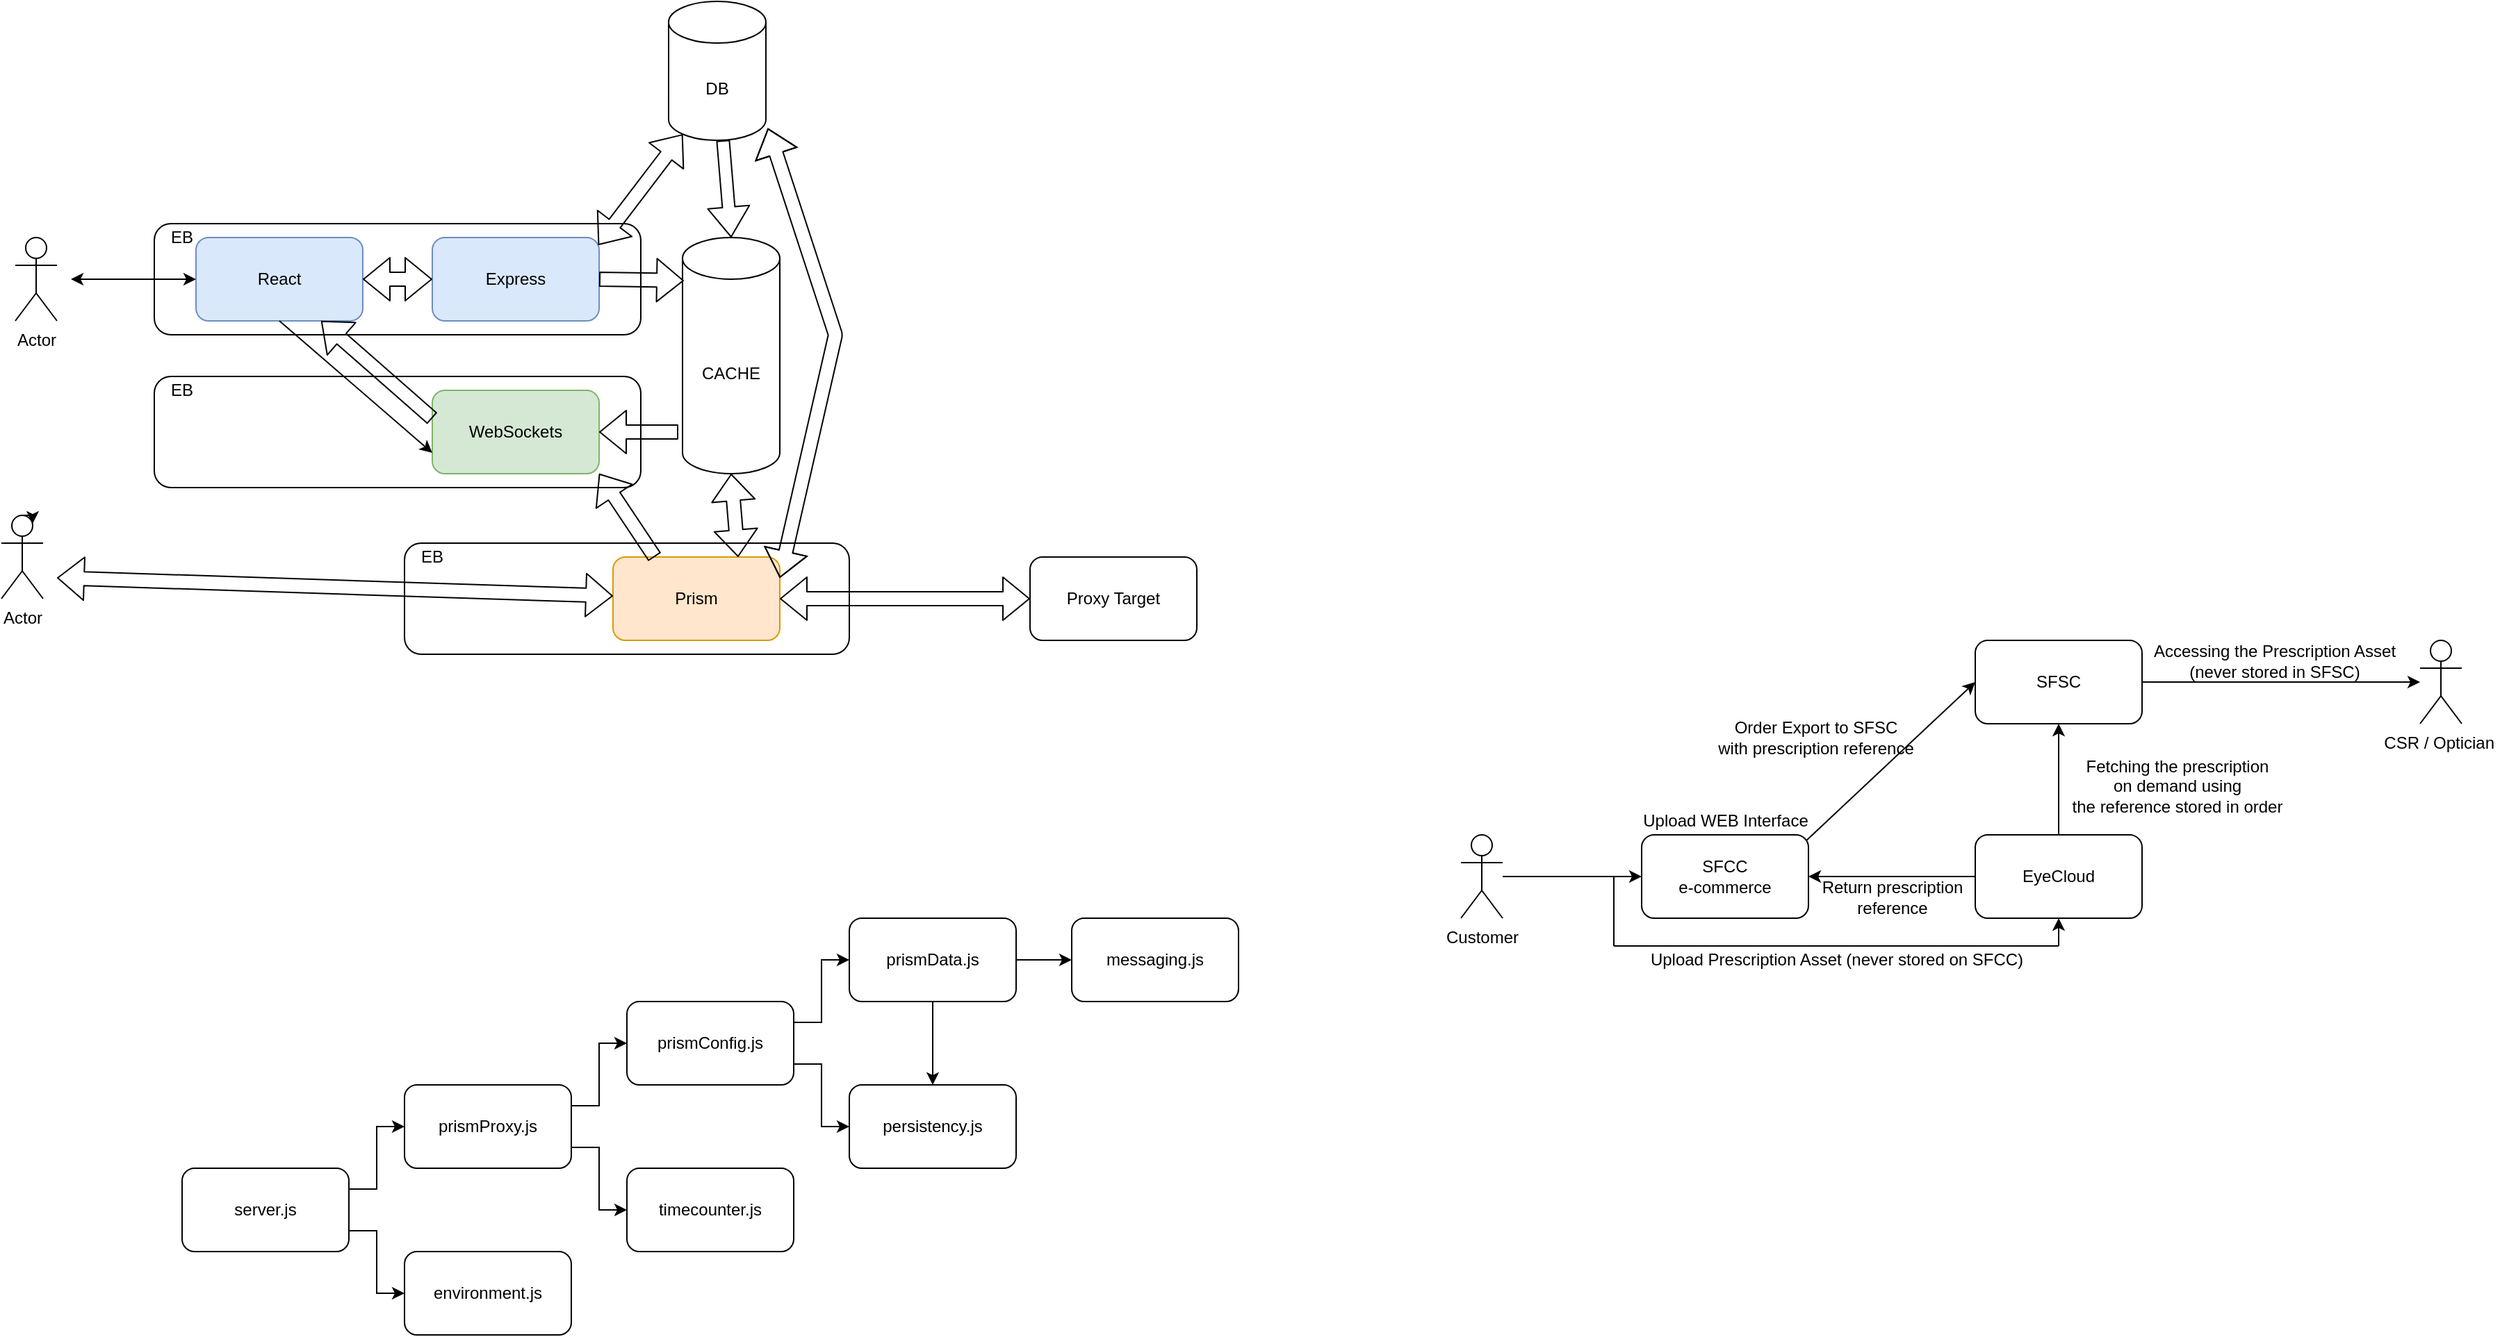 <mxfile version="14.5.7" type="github">
  <diagram id="Q2eZcNRkKLry9RMaQLhZ" name="Page-1">
    <mxGraphModel dx="1154" dy="650" grid="1" gridSize="10" guides="1" tooltips="1" connect="1" arrows="1" fold="1" page="1" pageScale="1" pageWidth="827" pageHeight="1169" math="0" shadow="0">
      <root>
        <mxCell id="0" />
        <mxCell id="1" parent="0" />
        <mxCell id="0AM4wDeRxdM978Ngs4EQ-4" value="" style="rounded=1;whiteSpace=wrap;html=1;" parent="1" vertex="1">
          <mxGeometry x="320" y="510" width="320" height="80" as="geometry" />
        </mxCell>
        <mxCell id="0AM4wDeRxdM978Ngs4EQ-2" value="" style="rounded=1;whiteSpace=wrap;html=1;" parent="1" vertex="1">
          <mxGeometry x="140" y="390" width="350" height="80" as="geometry" />
        </mxCell>
        <mxCell id="0AM4wDeRxdM978Ngs4EQ-1" value="" style="rounded=1;whiteSpace=wrap;html=1;" parent="1" vertex="1">
          <mxGeometry x="140" y="280" width="350" height="80" as="geometry" />
        </mxCell>
        <mxCell id="h4WMCi7bXdfEGJi_ktZv-2" value="Express" style="rounded=1;whiteSpace=wrap;html=1;fillColor=#dae8fc;strokeColor=#6c8ebf;" parent="1" vertex="1">
          <mxGeometry x="340" y="290" width="120" height="60" as="geometry" />
        </mxCell>
        <mxCell id="h4WMCi7bXdfEGJi_ktZv-3" value="React" style="rounded=1;whiteSpace=wrap;html=1;fillColor=#dae8fc;strokeColor=#6c8ebf;" parent="1" vertex="1">
          <mxGeometry x="170" y="290" width="120" height="60" as="geometry" />
        </mxCell>
        <mxCell id="h4WMCi7bXdfEGJi_ktZv-4" value="Actor" style="shape=umlActor;verticalLabelPosition=bottom;verticalAlign=top;html=1;outlineConnect=0;" parent="1" vertex="1">
          <mxGeometry x="40" y="290" width="30" height="60" as="geometry" />
        </mxCell>
        <mxCell id="h4WMCi7bXdfEGJi_ktZv-10" value="DB" style="shape=cylinder3;whiteSpace=wrap;html=1;boundedLbl=1;backgroundOutline=1;size=15;" parent="1" vertex="1">
          <mxGeometry x="510" y="120" width="70" height="100" as="geometry" />
        </mxCell>
        <mxCell id="h4WMCi7bXdfEGJi_ktZv-12" value="CACHE" style="shape=cylinder3;whiteSpace=wrap;html=1;boundedLbl=1;backgroundOutline=1;size=15;" parent="1" vertex="1">
          <mxGeometry x="520" y="290" width="70" height="170" as="geometry" />
        </mxCell>
        <mxCell id="h4WMCi7bXdfEGJi_ktZv-14" value="" style="shape=flexArrow;endArrow=classic;startArrow=classic;html=1;entryX=0.145;entryY=1;entryDx=0;entryDy=-4.35;entryPerimeter=0;exitX=0.995;exitY=0.09;exitDx=0;exitDy=0;exitPerimeter=0;" parent="1" source="h4WMCi7bXdfEGJi_ktZv-2" target="h4WMCi7bXdfEGJi_ktZv-10" edge="1">
          <mxGeometry width="50" height="50" relative="1" as="geometry">
            <mxPoint x="460" y="230" as="sourcePoint" />
            <mxPoint x="510" y="180" as="targetPoint" />
          </mxGeometry>
        </mxCell>
        <mxCell id="h4WMCi7bXdfEGJi_ktZv-15" value="Prism" style="rounded=1;whiteSpace=wrap;html=1;fillColor=#ffe6cc;strokeColor=#d79b00;" parent="1" vertex="1">
          <mxGeometry x="470" y="520" width="120" height="60" as="geometry" />
        </mxCell>
        <mxCell id="h4WMCi7bXdfEGJi_ktZv-17" value="Actor" style="shape=umlActor;verticalLabelPosition=bottom;verticalAlign=top;html=1;outlineConnect=0;" parent="1" vertex="1">
          <mxGeometry x="30" y="490" width="30" height="60" as="geometry" />
        </mxCell>
        <mxCell id="h4WMCi7bXdfEGJi_ktZv-19" value="" style="shape=flexArrow;endArrow=classic;html=1;width=9;endSize=6.8;entryX=0.5;entryY=0;entryDx=0;entryDy=0;entryPerimeter=0;" parent="1" source="h4WMCi7bXdfEGJi_ktZv-10" target="h4WMCi7bXdfEGJi_ktZv-12" edge="1">
          <mxGeometry width="50" height="50" relative="1" as="geometry">
            <mxPoint x="390" y="430" as="sourcePoint" />
            <mxPoint x="440" y="380" as="targetPoint" />
          </mxGeometry>
        </mxCell>
        <mxCell id="h4WMCi7bXdfEGJi_ktZv-21" value="" style="endArrow=classic;startArrow=classic;html=1;entryX=0;entryY=0.5;entryDx=0;entryDy=0;" parent="1" target="h4WMCi7bXdfEGJi_ktZv-3" edge="1">
          <mxGeometry width="50" height="50" relative="1" as="geometry">
            <mxPoint x="80" y="320" as="sourcePoint" />
            <mxPoint x="150" y="300" as="targetPoint" />
          </mxGeometry>
        </mxCell>
        <mxCell id="h4WMCi7bXdfEGJi_ktZv-22" value="" style="shape=flexArrow;endArrow=classic;startArrow=classic;html=1;entryX=0;entryY=0.5;entryDx=0;entryDy=0;exitX=1;exitY=0.5;exitDx=0;exitDy=0;" parent="1" source="h4WMCi7bXdfEGJi_ktZv-3" target="h4WMCi7bXdfEGJi_ktZv-2" edge="1">
          <mxGeometry width="50" height="50" relative="1" as="geometry">
            <mxPoint x="300" y="410" as="sourcePoint" />
            <mxPoint x="350" y="360" as="targetPoint" />
          </mxGeometry>
        </mxCell>
        <mxCell id="h4WMCi7bXdfEGJi_ktZv-24" value="" style="shape=flexArrow;endArrow=classic;startArrow=classic;html=1;exitX=1;exitY=0.5;exitDx=0;exitDy=0;entryX=0;entryY=0.5;entryDx=0;entryDy=0;" parent="1" source="h4WMCi7bXdfEGJi_ktZv-15" target="h4WMCi7bXdfEGJi_ktZv-25" edge="1">
          <mxGeometry width="50" height="50" relative="1" as="geometry">
            <mxPoint x="540" y="545" as="sourcePoint" />
            <mxPoint x="770" y="535" as="targetPoint" />
          </mxGeometry>
        </mxCell>
        <mxCell id="h4WMCi7bXdfEGJi_ktZv-25" value="Proxy Target" style="rounded=1;whiteSpace=wrap;html=1;" parent="1" vertex="1">
          <mxGeometry x="770" y="520" width="120" height="60" as="geometry" />
        </mxCell>
        <mxCell id="h4WMCi7bXdfEGJi_ktZv-11" value="" style="shape=flexArrow;endArrow=classic;startArrow=classic;html=1;exitX=0.75;exitY=0;exitDx=0;exitDy=0;entryX=0.5;entryY=1;entryDx=0;entryDy=0;entryPerimeter=0;" parent="1" source="h4WMCi7bXdfEGJi_ktZv-15" target="h4WMCi7bXdfEGJi_ktZv-12" edge="1">
          <mxGeometry width="50" height="50" relative="1" as="geometry">
            <mxPoint x="590" y="384" as="sourcePoint" />
            <mxPoint x="490" y="415" as="targetPoint" />
          </mxGeometry>
        </mxCell>
        <mxCell id="h4WMCi7bXdfEGJi_ktZv-26" value="WebSockets" style="rounded=1;whiteSpace=wrap;html=1;fillColor=#d5e8d4;strokeColor=#82b366;" parent="1" vertex="1">
          <mxGeometry x="340" y="400" width="120" height="60" as="geometry" />
        </mxCell>
        <mxCell id="h4WMCi7bXdfEGJi_ktZv-28" value="" style="shape=flexArrow;endArrow=classic;html=1;entryX=0.75;entryY=1;entryDx=0;entryDy=0;exitX=0;exitY=0.337;exitDx=0;exitDy=0;exitPerimeter=0;" parent="1" source="h4WMCi7bXdfEGJi_ktZv-26" target="h4WMCi7bXdfEGJi_ktZv-3" edge="1">
          <mxGeometry width="50" height="50" relative="1" as="geometry">
            <mxPoint x="380" y="400" as="sourcePoint" />
            <mxPoint x="430" y="350" as="targetPoint" />
          </mxGeometry>
        </mxCell>
        <mxCell id="h4WMCi7bXdfEGJi_ktZv-29" value="" style="endArrow=classic;html=1;entryX=0;entryY=0.75;entryDx=0;entryDy=0;exitX=0.5;exitY=1;exitDx=0;exitDy=0;" parent="1" source="h4WMCi7bXdfEGJi_ktZv-3" target="h4WMCi7bXdfEGJi_ktZv-26" edge="1">
          <mxGeometry width="50" height="50" relative="1" as="geometry">
            <mxPoint x="390" y="430" as="sourcePoint" />
            <mxPoint x="440" y="380" as="targetPoint" />
          </mxGeometry>
        </mxCell>
        <mxCell id="h4WMCi7bXdfEGJi_ktZv-30" value="" style="shape=flexArrow;endArrow=classic;html=1;entryX=1;entryY=1;entryDx=0;entryDy=0;exitX=0.25;exitY=0;exitDx=0;exitDy=0;" parent="1" source="h4WMCi7bXdfEGJi_ktZv-15" target="h4WMCi7bXdfEGJi_ktZv-26" edge="1">
          <mxGeometry width="50" height="50" relative="1" as="geometry">
            <mxPoint x="390" y="430" as="sourcePoint" />
            <mxPoint x="440" y="380" as="targetPoint" />
          </mxGeometry>
        </mxCell>
        <mxCell id="h4WMCi7bXdfEGJi_ktZv-32" value="" style="shape=flexArrow;endArrow=classic;html=1;entryX=1;entryY=0.5;entryDx=0;entryDy=0;" parent="1" target="h4WMCi7bXdfEGJi_ktZv-26" edge="1">
          <mxGeometry width="50" height="50" relative="1" as="geometry">
            <mxPoint x="517" y="430" as="sourcePoint" />
            <mxPoint x="440" y="380" as="targetPoint" />
          </mxGeometry>
        </mxCell>
        <mxCell id="h4WMCi7bXdfEGJi_ktZv-33" value="" style="shape=flexArrow;endArrow=classic;html=1;exitX=1;exitY=0.5;exitDx=0;exitDy=0;" parent="1" source="h4WMCi7bXdfEGJi_ktZv-2" edge="1">
          <mxGeometry width="50" height="50" relative="1" as="geometry">
            <mxPoint x="390" y="430" as="sourcePoint" />
            <mxPoint x="521" y="321" as="targetPoint" />
          </mxGeometry>
        </mxCell>
        <mxCell id="h4WMCi7bXdfEGJi_ktZv-34" value="" style="shape=flexArrow;endArrow=classic;startArrow=classic;html=1;entryX=1.02;entryY=0.913;entryDx=0;entryDy=0;entryPerimeter=0;exitX=1;exitY=0.25;exitDx=0;exitDy=0;" parent="1" source="h4WMCi7bXdfEGJi_ktZv-15" target="h4WMCi7bXdfEGJi_ktZv-10" edge="1">
          <mxGeometry width="50" height="50" relative="1" as="geometry">
            <mxPoint x="495" y="520" as="sourcePoint" />
            <mxPoint x="560" y="200" as="targetPoint" />
            <Array as="points">
              <mxPoint x="630" y="360" />
            </Array>
          </mxGeometry>
        </mxCell>
        <mxCell id="0AM4wDeRxdM978Ngs4EQ-3" style="edgeStyle=orthogonalEdgeStyle;rounded=0;orthogonalLoop=1;jettySize=auto;html=1;exitX=0.5;exitY=0;exitDx=0;exitDy=0;exitPerimeter=0;entryX=0.75;entryY=0.1;entryDx=0;entryDy=0;entryPerimeter=0;" parent="1" source="h4WMCi7bXdfEGJi_ktZv-17" target="h4WMCi7bXdfEGJi_ktZv-17" edge="1">
          <mxGeometry relative="1" as="geometry" />
        </mxCell>
        <mxCell id="0AM4wDeRxdM978Ngs4EQ-6" value="" style="shape=flexArrow;endArrow=classic;startArrow=classic;html=1;" parent="1" target="h4WMCi7bXdfEGJi_ktZv-15" edge="1">
          <mxGeometry width="50" height="50" relative="1" as="geometry">
            <mxPoint x="70.0" y="535" as="sourcePoint" />
            <mxPoint x="470" y="550" as="targetPoint" />
            <Array as="points" />
          </mxGeometry>
        </mxCell>
        <mxCell id="0AM4wDeRxdM978Ngs4EQ-7" value="EB" style="text;html=1;strokeColor=none;fillColor=none;align=center;verticalAlign=middle;whiteSpace=wrap;rounded=0;" parent="1" vertex="1">
          <mxGeometry x="140" y="390" width="40" height="20" as="geometry" />
        </mxCell>
        <mxCell id="0AM4wDeRxdM978Ngs4EQ-8" value="EB" style="text;html=1;strokeColor=none;fillColor=none;align=center;verticalAlign=middle;whiteSpace=wrap;rounded=0;" parent="1" vertex="1">
          <mxGeometry x="140" y="280" width="40" height="20" as="geometry" />
        </mxCell>
        <mxCell id="0AM4wDeRxdM978Ngs4EQ-9" value="EB" style="text;html=1;strokeColor=none;fillColor=none;align=center;verticalAlign=middle;whiteSpace=wrap;rounded=0;" parent="1" vertex="1">
          <mxGeometry x="320" y="510" width="40" height="20" as="geometry" />
        </mxCell>
        <mxCell id="WpQXDmZH0xneuuerClsV-18" style="edgeStyle=orthogonalEdgeStyle;rounded=0;orthogonalLoop=1;jettySize=auto;html=1;exitX=1;exitY=0.25;exitDx=0;exitDy=0;entryX=0;entryY=0.5;entryDx=0;entryDy=0;" parent="1" source="WpQXDmZH0xneuuerClsV-1" target="WpQXDmZH0xneuuerClsV-2" edge="1">
          <mxGeometry relative="1" as="geometry" />
        </mxCell>
        <mxCell id="WpQXDmZH0xneuuerClsV-19" style="edgeStyle=orthogonalEdgeStyle;rounded=0;orthogonalLoop=1;jettySize=auto;html=1;exitX=1;exitY=0.75;exitDx=0;exitDy=0;" parent="1" source="WpQXDmZH0xneuuerClsV-1" target="WpQXDmZH0xneuuerClsV-17" edge="1">
          <mxGeometry relative="1" as="geometry" />
        </mxCell>
        <mxCell id="WpQXDmZH0xneuuerClsV-1" value="server.js" style="rounded=1;whiteSpace=wrap;html=1;" parent="1" vertex="1">
          <mxGeometry x="160" y="960" width="120" height="60" as="geometry" />
        </mxCell>
        <mxCell id="WpQXDmZH0xneuuerClsV-6" style="edgeStyle=orthogonalEdgeStyle;rounded=0;orthogonalLoop=1;jettySize=auto;html=1;exitX=1;exitY=0.25;exitDx=0;exitDy=0;" parent="1" source="WpQXDmZH0xneuuerClsV-2" target="WpQXDmZH0xneuuerClsV-4" edge="1">
          <mxGeometry relative="1" as="geometry" />
        </mxCell>
        <mxCell id="WpQXDmZH0xneuuerClsV-7" style="edgeStyle=orthogonalEdgeStyle;rounded=0;orthogonalLoop=1;jettySize=auto;html=1;exitX=1;exitY=0.75;exitDx=0;exitDy=0;" parent="1" source="WpQXDmZH0xneuuerClsV-2" target="WpQXDmZH0xneuuerClsV-5" edge="1">
          <mxGeometry relative="1" as="geometry" />
        </mxCell>
        <mxCell id="WpQXDmZH0xneuuerClsV-2" value="prismProxy.js" style="rounded=1;whiteSpace=wrap;html=1;" parent="1" vertex="1">
          <mxGeometry x="320" y="900" width="120" height="60" as="geometry" />
        </mxCell>
        <mxCell id="WpQXDmZH0xneuuerClsV-12" style="edgeStyle=orthogonalEdgeStyle;rounded=0;orthogonalLoop=1;jettySize=auto;html=1;exitX=1;exitY=0.25;exitDx=0;exitDy=0;entryX=0;entryY=0.5;entryDx=0;entryDy=0;" parent="1" source="WpQXDmZH0xneuuerClsV-4" target="WpQXDmZH0xneuuerClsV-10" edge="1">
          <mxGeometry relative="1" as="geometry" />
        </mxCell>
        <mxCell id="WpQXDmZH0xneuuerClsV-13" style="edgeStyle=orthogonalEdgeStyle;rounded=0;orthogonalLoop=1;jettySize=auto;html=1;exitX=1;exitY=0.75;exitDx=0;exitDy=0;entryX=0;entryY=0.5;entryDx=0;entryDy=0;" parent="1" source="WpQXDmZH0xneuuerClsV-4" target="WpQXDmZH0xneuuerClsV-8" edge="1">
          <mxGeometry relative="1" as="geometry" />
        </mxCell>
        <mxCell id="WpQXDmZH0xneuuerClsV-4" value="prismConfig.js" style="rounded=1;whiteSpace=wrap;html=1;" parent="1" vertex="1">
          <mxGeometry x="480" y="840" width="120" height="60" as="geometry" />
        </mxCell>
        <mxCell id="WpQXDmZH0xneuuerClsV-5" value="timecounter.js" style="rounded=1;whiteSpace=wrap;html=1;" parent="1" vertex="1">
          <mxGeometry x="480" y="960" width="120" height="60" as="geometry" />
        </mxCell>
        <mxCell id="WpQXDmZH0xneuuerClsV-8" value="persistency.js" style="rounded=1;whiteSpace=wrap;html=1;" parent="1" vertex="1">
          <mxGeometry x="640" y="900" width="120" height="60" as="geometry" />
        </mxCell>
        <mxCell id="WpQXDmZH0xneuuerClsV-14" value="" style="edgeStyle=orthogonalEdgeStyle;rounded=0;orthogonalLoop=1;jettySize=auto;html=1;" parent="1" source="WpQXDmZH0xneuuerClsV-10" target="WpQXDmZH0xneuuerClsV-8" edge="1">
          <mxGeometry relative="1" as="geometry" />
        </mxCell>
        <mxCell id="WpQXDmZH0xneuuerClsV-16" style="edgeStyle=orthogonalEdgeStyle;rounded=0;orthogonalLoop=1;jettySize=auto;html=1;exitX=1;exitY=0.5;exitDx=0;exitDy=0;entryX=0;entryY=0.5;entryDx=0;entryDy=0;" parent="1" source="WpQXDmZH0xneuuerClsV-10" target="WpQXDmZH0xneuuerClsV-15" edge="1">
          <mxGeometry relative="1" as="geometry" />
        </mxCell>
        <mxCell id="WpQXDmZH0xneuuerClsV-10" value="prismData.js" style="rounded=1;whiteSpace=wrap;html=1;" parent="1" vertex="1">
          <mxGeometry x="640" y="780" width="120" height="60" as="geometry" />
        </mxCell>
        <mxCell id="WpQXDmZH0xneuuerClsV-15" value="messaging.js" style="rounded=1;whiteSpace=wrap;html=1;" parent="1" vertex="1">
          <mxGeometry x="800" y="780" width="120" height="60" as="geometry" />
        </mxCell>
        <mxCell id="WpQXDmZH0xneuuerClsV-17" value="environment.js" style="rounded=1;whiteSpace=wrap;html=1;" parent="1" vertex="1">
          <mxGeometry x="320" y="1020" width="120" height="60" as="geometry" />
        </mxCell>
        <mxCell id="XeVtnxg4XzSSjk0cbSGH-1" value="SFCC&lt;br&gt;e-commerce" style="rounded=1;whiteSpace=wrap;html=1;" vertex="1" parent="1">
          <mxGeometry x="1210" y="720" width="120" height="60" as="geometry" />
        </mxCell>
        <mxCell id="XeVtnxg4XzSSjk0cbSGH-4" style="edgeStyle=orthogonalEdgeStyle;rounded=0;orthogonalLoop=1;jettySize=auto;html=1;" edge="1" parent="1" source="XeVtnxg4XzSSjk0cbSGH-2" target="XeVtnxg4XzSSjk0cbSGH-1">
          <mxGeometry relative="1" as="geometry" />
        </mxCell>
        <mxCell id="XeVtnxg4XzSSjk0cbSGH-2" value="Customer" style="shape=umlActor;verticalLabelPosition=bottom;verticalAlign=top;html=1;outlineConnect=0;" vertex="1" parent="1">
          <mxGeometry x="1080" y="720" width="30" height="60" as="geometry" />
        </mxCell>
        <mxCell id="XeVtnxg4XzSSjk0cbSGH-19" style="edgeStyle=orthogonalEdgeStyle;rounded=0;orthogonalLoop=1;jettySize=auto;html=1;" edge="1" parent="1" source="XeVtnxg4XzSSjk0cbSGH-5" target="XeVtnxg4XzSSjk0cbSGH-17">
          <mxGeometry relative="1" as="geometry" />
        </mxCell>
        <mxCell id="XeVtnxg4XzSSjk0cbSGH-5" value="SFSC" style="rounded=1;whiteSpace=wrap;html=1;" vertex="1" parent="1">
          <mxGeometry x="1450" y="580" width="120" height="60" as="geometry" />
        </mxCell>
        <mxCell id="XeVtnxg4XzSSjk0cbSGH-6" value="Upload Prescription Asset (never stored on SFCC)" style="text;html=1;align=center;verticalAlign=middle;resizable=0;points=[];autosize=1;" vertex="1" parent="1">
          <mxGeometry x="1210" y="800" width="280" height="20" as="geometry" />
        </mxCell>
        <mxCell id="XeVtnxg4XzSSjk0cbSGH-14" style="edgeStyle=orthogonalEdgeStyle;rounded=0;orthogonalLoop=1;jettySize=auto;html=1;entryX=1;entryY=0.5;entryDx=0;entryDy=0;" edge="1" parent="1" source="XeVtnxg4XzSSjk0cbSGH-8" target="XeVtnxg4XzSSjk0cbSGH-1">
          <mxGeometry relative="1" as="geometry" />
        </mxCell>
        <mxCell id="XeVtnxg4XzSSjk0cbSGH-8" value="EyeCloud" style="rounded=1;whiteSpace=wrap;html=1;" vertex="1" parent="1">
          <mxGeometry x="1450" y="720" width="120" height="60" as="geometry" />
        </mxCell>
        <mxCell id="XeVtnxg4XzSSjk0cbSGH-10" value="" style="endArrow=classic;html=1;entryX=0.5;entryY=1;entryDx=0;entryDy=0;" edge="1" parent="1" target="XeVtnxg4XzSSjk0cbSGH-8">
          <mxGeometry width="50" height="50" relative="1" as="geometry">
            <mxPoint x="1510" y="800" as="sourcePoint" />
            <mxPoint x="1300" y="770" as="targetPoint" />
          </mxGeometry>
        </mxCell>
        <mxCell id="XeVtnxg4XzSSjk0cbSGH-11" value="" style="endArrow=none;html=1;" edge="1" parent="1">
          <mxGeometry width="50" height="50" relative="1" as="geometry">
            <mxPoint x="1190" y="800" as="sourcePoint" />
            <mxPoint x="1190" y="750" as="targetPoint" />
          </mxGeometry>
        </mxCell>
        <mxCell id="XeVtnxg4XzSSjk0cbSGH-12" value="" style="endArrow=none;html=1;" edge="1" parent="1">
          <mxGeometry width="50" height="50" relative="1" as="geometry">
            <mxPoint x="1190" y="800" as="sourcePoint" />
            <mxPoint x="1510" y="800" as="targetPoint" />
          </mxGeometry>
        </mxCell>
        <mxCell id="XeVtnxg4XzSSjk0cbSGH-13" value="Upload WEB Interface" style="text;html=1;align=center;verticalAlign=middle;resizable=0;points=[];autosize=1;" vertex="1" parent="1">
          <mxGeometry x="1205" y="700" width="130" height="20" as="geometry" />
        </mxCell>
        <mxCell id="XeVtnxg4XzSSjk0cbSGH-15" value="Return prescription&lt;br&gt;reference" style="text;html=1;align=center;verticalAlign=middle;resizable=0;points=[];autosize=1;" vertex="1" parent="1">
          <mxGeometry x="1330" y="750" width="120" height="30" as="geometry" />
        </mxCell>
        <mxCell id="XeVtnxg4XzSSjk0cbSGH-16" value="" style="endArrow=classic;html=1;entryX=0;entryY=0.5;entryDx=0;entryDy=0;exitX=0.986;exitY=0.071;exitDx=0;exitDy=0;exitPerimeter=0;" edge="1" parent="1" source="XeVtnxg4XzSSjk0cbSGH-1" target="XeVtnxg4XzSSjk0cbSGH-5">
          <mxGeometry width="50" height="50" relative="1" as="geometry">
            <mxPoint x="1330" y="735" as="sourcePoint" />
            <mxPoint x="1380" y="685" as="targetPoint" />
          </mxGeometry>
        </mxCell>
        <mxCell id="XeVtnxg4XzSSjk0cbSGH-17" value="CSR / Optician&amp;nbsp;" style="shape=umlActor;verticalLabelPosition=bottom;verticalAlign=top;html=1;outlineConnect=0;" vertex="1" parent="1">
          <mxGeometry x="1770" y="580" width="30" height="60" as="geometry" />
        </mxCell>
        <mxCell id="XeVtnxg4XzSSjk0cbSGH-18" value="Order Export to SFSC&lt;br&gt;with prescription reference" style="text;html=1;align=center;verticalAlign=middle;resizable=0;points=[];autosize=1;" vertex="1" parent="1">
          <mxGeometry x="1255" y="635" width="160" height="30" as="geometry" />
        </mxCell>
        <mxCell id="XeVtnxg4XzSSjk0cbSGH-20" value="Accessing the Prescription Asset&lt;br&gt;(never stored in SFSC)" style="text;html=1;align=center;verticalAlign=middle;resizable=0;points=[];autosize=1;" vertex="1" parent="1">
          <mxGeometry x="1570" y="580" width="190" height="30" as="geometry" />
        </mxCell>
        <mxCell id="XeVtnxg4XzSSjk0cbSGH-21" value="" style="endArrow=classic;html=1;exitX=0.5;exitY=0;exitDx=0;exitDy=0;entryX=0.5;entryY=1;entryDx=0;entryDy=0;" edge="1" parent="1" source="XeVtnxg4XzSSjk0cbSGH-8" target="XeVtnxg4XzSSjk0cbSGH-5">
          <mxGeometry width="50" height="50" relative="1" as="geometry">
            <mxPoint x="1530" y="700" as="sourcePoint" />
            <mxPoint x="1580" y="650" as="targetPoint" />
          </mxGeometry>
        </mxCell>
        <mxCell id="XeVtnxg4XzSSjk0cbSGH-22" value="Fetching the prescription&lt;br&gt;on demand using &lt;br&gt;the reference stored in order" style="text;html=1;align=center;verticalAlign=middle;resizable=0;points=[];autosize=1;" vertex="1" parent="1">
          <mxGeometry x="1510" y="660" width="170" height="50" as="geometry" />
        </mxCell>
      </root>
    </mxGraphModel>
  </diagram>
</mxfile>

